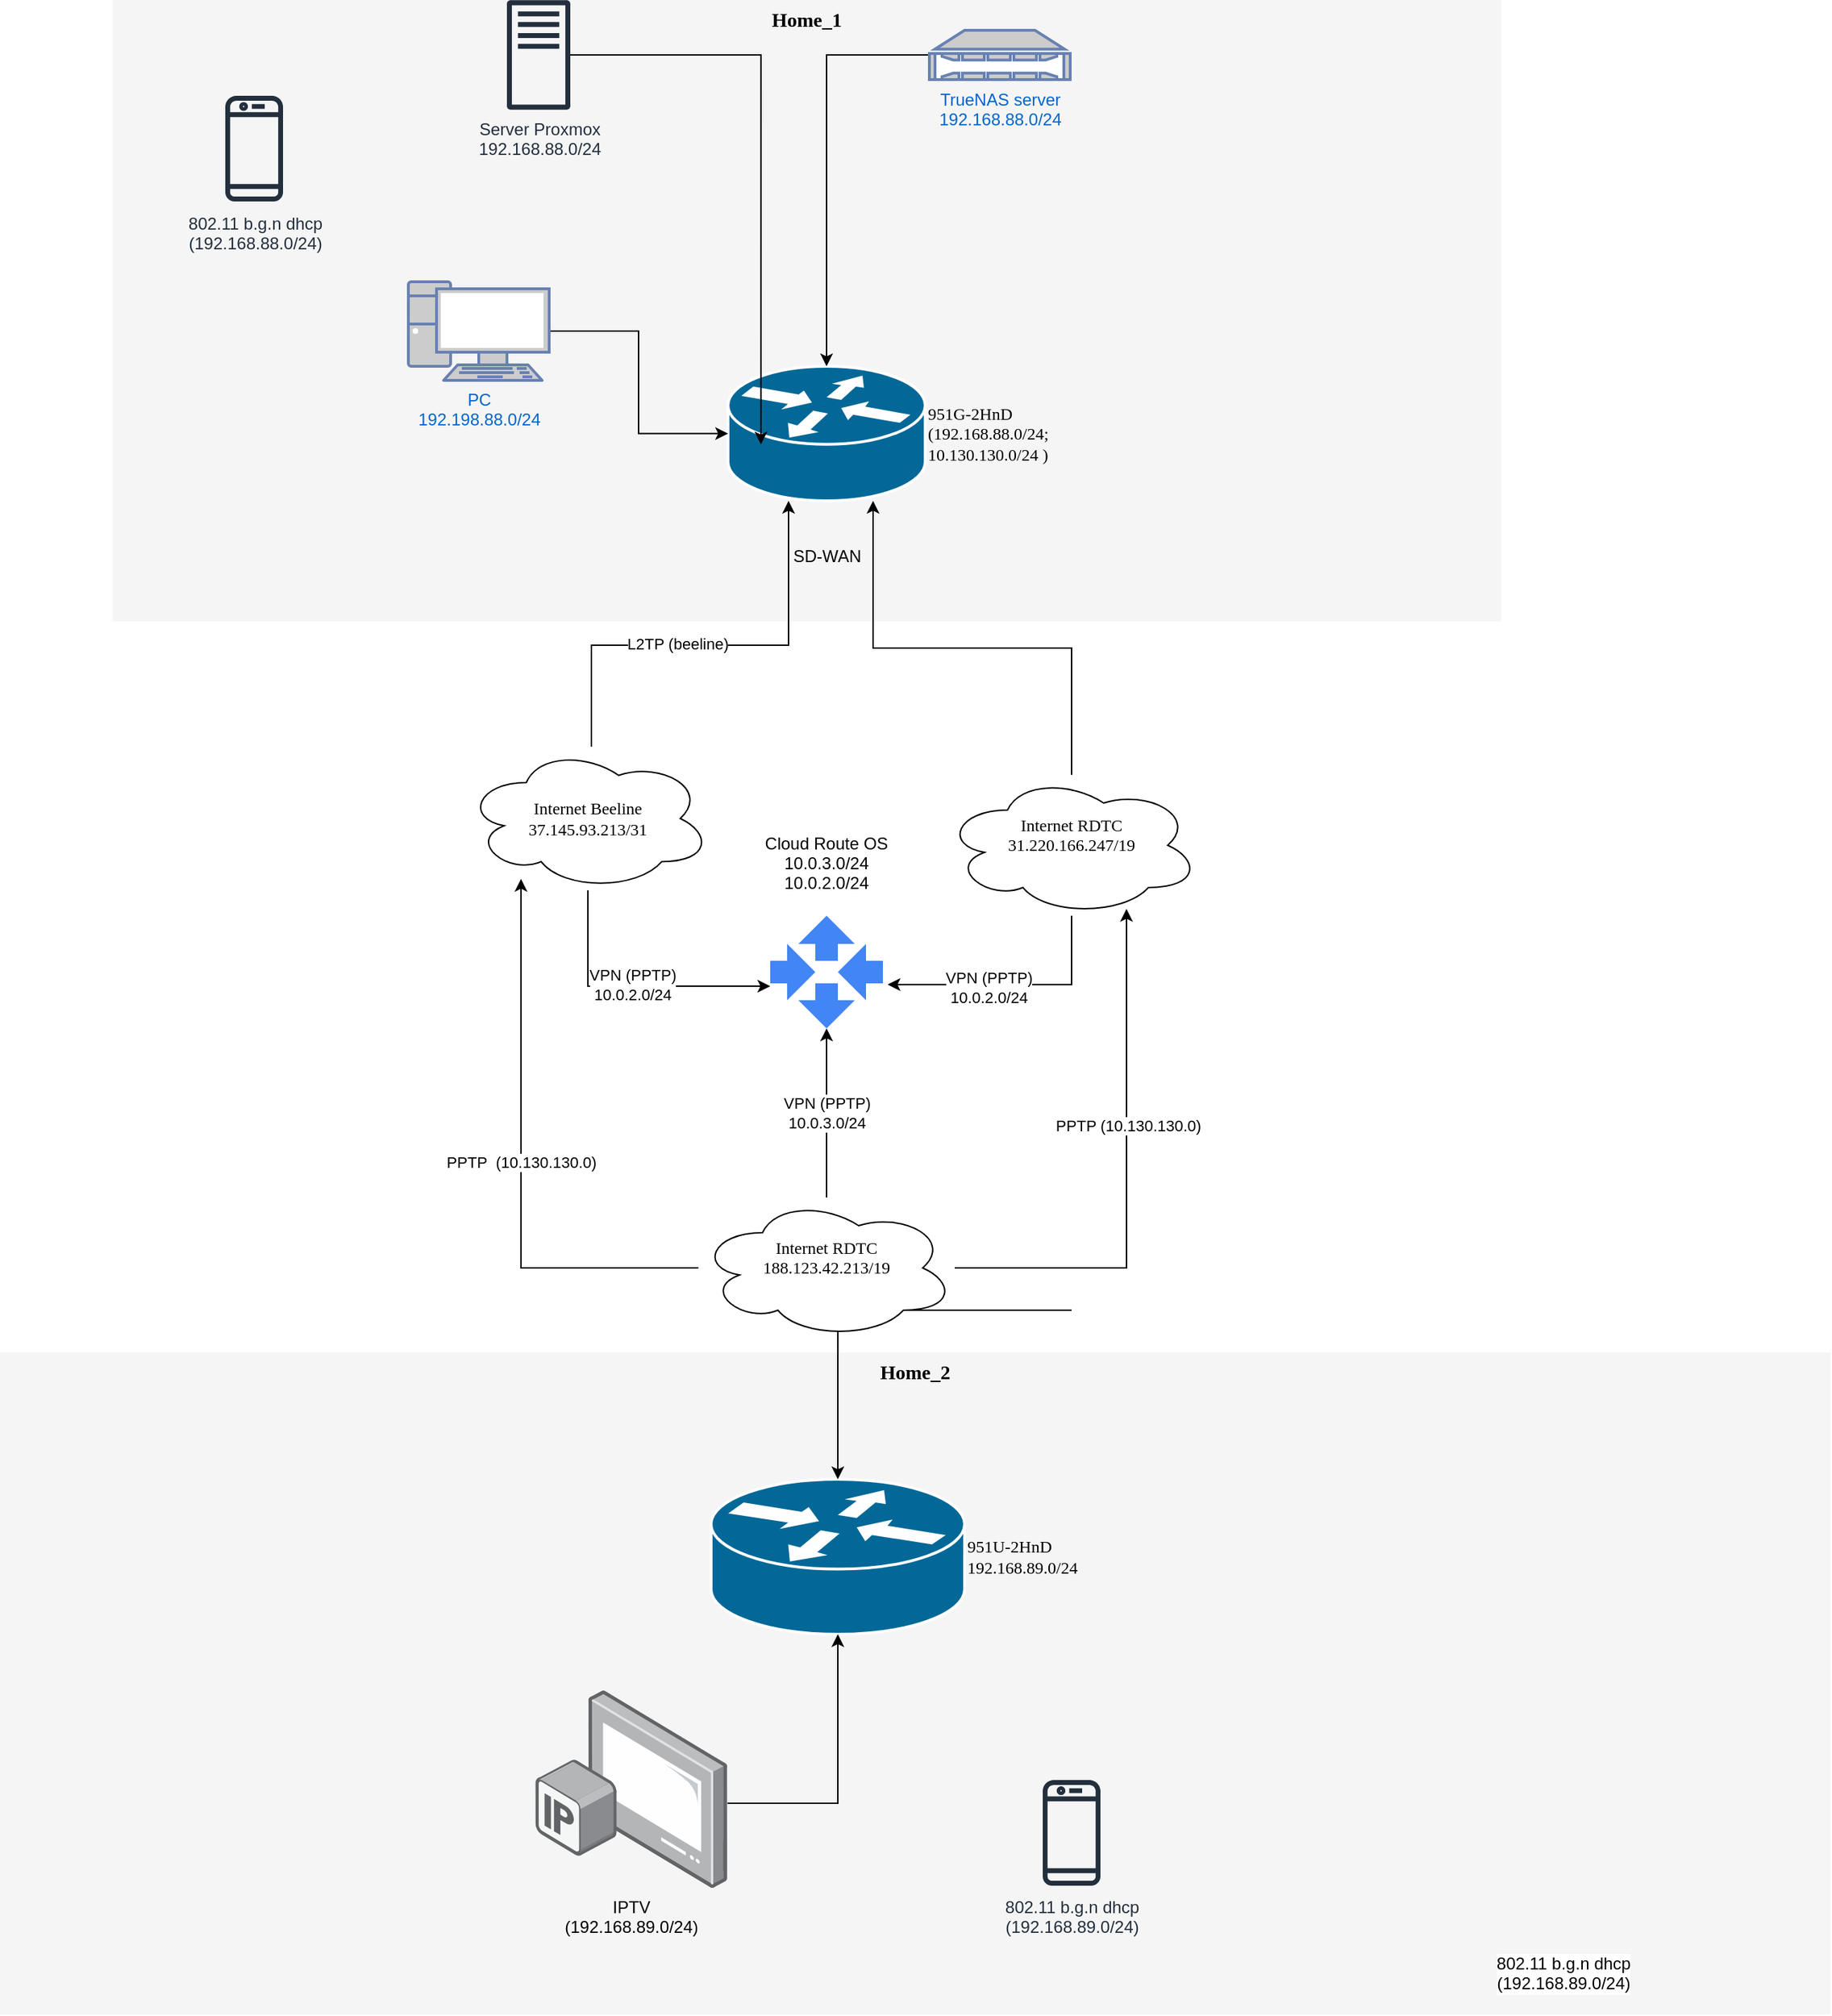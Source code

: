<mxfile version="20.6.0" type="github">
  <diagram name="Page-1" id="c37626ed-c26b-45fb-9056-f9ebc6bb27b6">
    <mxGraphModel dx="1094" dy="518" grid="1" gridSize="10" guides="1" tooltips="1" connect="1" arrows="1" fold="1" page="1" pageScale="1" pageWidth="1100" pageHeight="850" background="none" math="0" shadow="0">
      <root>
        <mxCell id="0" />
        <mxCell id="1" parent="0" />
        <mxCell id="1c7a67bf8fd3230f-83" value="Home_1" style="whiteSpace=wrap;html=1;rounded=0;shadow=0;comic=0;strokeWidth=1;fontFamily=Verdana;fontSize=14;fillColor=#f5f5f5;strokeColor=none;verticalAlign=top;fontStyle=1;align=center;" parent="1" vertex="1">
          <mxGeometry x="420" y="250" width="986" height="441" as="geometry" />
        </mxCell>
        <mxCell id="1c7a67bf8fd3230f-81" value="Home_2" style="whiteSpace=wrap;html=1;rounded=0;shadow=0;comic=0;strokeWidth=1;fontFamily=Verdana;fontSize=14;fillColor=#f5f5f5;strokeColor=none;fontStyle=1;verticalAlign=top;" parent="1" vertex="1">
          <mxGeometry x="340" y="1210" width="1300" height="470" as="geometry" />
        </mxCell>
        <mxCell id="1c7a67bf8fd3230f-47" value="&lt;div&gt;951G-2HnD &lt;br&gt;&lt;/div&gt;&lt;div&gt;(192.168.88.0/24;&lt;/div&gt;&lt;div&gt;10.130.130.0/24 )&lt;br&gt;&lt;/div&gt;" style="shape=mxgraph.cisco.routers.router;html=1;dashed=0;fillColor=#036897;strokeColor=#ffffff;strokeWidth=2;verticalLabelPosition=middle;verticalAlign=middle;rounded=0;shadow=0;comic=0;fontFamily=Verdana;fontSize=12;align=left;labelBackgroundColor=none;labelPosition=right;" parent="1" vertex="1">
          <mxGeometry x="857" y="510" width="140" height="95.5" as="geometry" />
        </mxCell>
        <mxCell id="9nUGr13jLYYh1S3SIOJ--30" style="edgeStyle=orthogonalEdgeStyle;rounded=0;orthogonalLoop=1;jettySize=auto;html=1;" edge="1" parent="1" source="9nUGr13jLYYh1S3SIOJ--1" target="1c7a67bf8fd3230f-47">
          <mxGeometry relative="1" as="geometry">
            <Array as="points">
              <mxPoint x="1101" y="710" />
              <mxPoint x="960" y="710" />
            </Array>
          </mxGeometry>
        </mxCell>
        <mxCell id="9nUGr13jLYYh1S3SIOJ--31" style="edgeStyle=orthogonalEdgeStyle;rounded=0;orthogonalLoop=1;jettySize=auto;html=1;entryX=1.042;entryY=0.611;entryDx=0;entryDy=0;entryPerimeter=0;" edge="1" parent="1" source="9nUGr13jLYYh1S3SIOJ--1" target="9nUGr13jLYYh1S3SIOJ--18">
          <mxGeometry relative="1" as="geometry">
            <Array as="points">
              <mxPoint x="1101" y="949" />
            </Array>
          </mxGeometry>
        </mxCell>
        <mxCell id="9nUGr13jLYYh1S3SIOJ--40" value="&lt;div&gt;VPN (PPTP)&lt;/div&gt;&lt;div&gt;10.0.2.0/24&lt;/div&gt;" style="edgeLabel;html=1;align=center;verticalAlign=middle;resizable=0;points=[];" vertex="1" connectable="0" parent="9nUGr13jLYYh1S3SIOJ--31">
          <mxGeometry x="0.086" y="2" relative="1" as="geometry">
            <mxPoint x="-11" as="offset" />
          </mxGeometry>
        </mxCell>
        <UserObject label="&lt;div&gt;Internet RDTC&lt;/div&gt;&lt;div&gt;31.220.166.247/19&lt;/div&gt;&lt;div&gt;&lt;br&gt;&lt;/div&gt;" id="9nUGr13jLYYh1S3SIOJ--1">
          <mxCell style="ellipse;shape=cloud;whiteSpace=wrap;html=1;rounded=0;shadow=0;comic=0;strokeWidth=1;fontFamily=Verdana;fontSize=12;" vertex="1" parent="1">
            <mxGeometry x="1010" y="800" width="182" height="100" as="geometry" />
          </mxCell>
        </UserObject>
        <mxCell id="9nUGr13jLYYh1S3SIOJ--29" style="edgeStyle=orthogonalEdgeStyle;rounded=0;orthogonalLoop=1;jettySize=auto;html=1;" edge="1" parent="1" source="9nUGr13jLYYh1S3SIOJ--2" target="1c7a67bf8fd3230f-47">
          <mxGeometry relative="1" as="geometry">
            <Array as="points">
              <mxPoint x="760" y="708" />
              <mxPoint x="900" y="708" />
            </Array>
          </mxGeometry>
        </mxCell>
        <mxCell id="9nUGr13jLYYh1S3SIOJ--60" value="L2TP (beeline)" style="edgeLabel;html=1;align=center;verticalAlign=middle;resizable=0;points=[];" vertex="1" connectable="0" parent="9nUGr13jLYYh1S3SIOJ--29">
          <mxGeometry x="-0.156" y="1" relative="1" as="geometry">
            <mxPoint as="offset" />
          </mxGeometry>
        </mxCell>
        <mxCell id="9nUGr13jLYYh1S3SIOJ--32" style="edgeStyle=orthogonalEdgeStyle;rounded=0;orthogonalLoop=1;jettySize=auto;html=1;" edge="1" parent="1" source="9nUGr13jLYYh1S3SIOJ--2" target="9nUGr13jLYYh1S3SIOJ--18">
          <mxGeometry relative="1" as="geometry">
            <Array as="points">
              <mxPoint x="758" y="950" />
            </Array>
          </mxGeometry>
        </mxCell>
        <mxCell id="9nUGr13jLYYh1S3SIOJ--39" value="&lt;div&gt;VPN (PPTP)&lt;div&gt;10.0.2.0/24&lt;/div&gt;&lt;/div&gt;" style="edgeLabel;html=1;align=center;verticalAlign=middle;resizable=0;points=[];" vertex="1" connectable="0" parent="9nUGr13jLYYh1S3SIOJ--32">
          <mxGeometry y="1" relative="1" as="geometry">
            <mxPoint as="offset" />
          </mxGeometry>
        </mxCell>
        <mxCell id="9nUGr13jLYYh1S3SIOJ--2" value="&lt;div&gt;Internet Beeline&lt;/div&gt;&lt;div&gt;37.145.93.213/31&lt;/div&gt;" style="ellipse;shape=cloud;whiteSpace=wrap;html=1;rounded=0;shadow=0;comic=0;strokeWidth=1;fontFamily=Verdana;fontSize=12;" vertex="1" parent="1">
          <mxGeometry x="670" y="780" width="175" height="102" as="geometry" />
        </mxCell>
        <mxCell id="9nUGr13jLYYh1S3SIOJ--8" style="edgeStyle=orthogonalEdgeStyle;rounded=0;orthogonalLoop=1;jettySize=auto;html=1;entryX=0.167;entryY=0.581;entryDx=0;entryDy=0;entryPerimeter=0;" edge="1" parent="1" source="9nUGr13jLYYh1S3SIOJ--7" target="1c7a67bf8fd3230f-47">
          <mxGeometry relative="1" as="geometry" />
        </mxCell>
        <mxCell id="9nUGr13jLYYh1S3SIOJ--7" value="&lt;div&gt;Server Proxmox&lt;/div&gt;&lt;div&gt;192.168.88.0/24&lt;br&gt;&lt;/div&gt;" style="sketch=0;outlineConnect=0;fontColor=#232F3E;gradientColor=none;fillColor=#232F3D;strokeColor=none;dashed=0;verticalLabelPosition=bottom;verticalAlign=top;align=center;html=1;fontSize=12;fontStyle=0;aspect=fixed;pointerEvents=1;shape=mxgraph.aws4.traditional_server;" vertex="1" parent="1">
          <mxGeometry x="700" y="250" width="45" height="78" as="geometry" />
        </mxCell>
        <mxCell id="9nUGr13jLYYh1S3SIOJ--28" style="edgeStyle=orthogonalEdgeStyle;rounded=0;orthogonalLoop=1;jettySize=auto;html=1;" edge="1" parent="1" source="9nUGr13jLYYh1S3SIOJ--9" target="1c7a67bf8fd3230f-47">
          <mxGeometry relative="1" as="geometry" />
        </mxCell>
        <mxCell id="9nUGr13jLYYh1S3SIOJ--9" value="&lt;div&gt;PC&lt;/div&gt;&lt;div&gt;192.198.88.0/24&lt;br&gt;&lt;/div&gt;" style="fontColor=#0066CC;verticalAlign=top;verticalLabelPosition=bottom;labelPosition=center;align=center;html=1;outlineConnect=0;fillColor=#CCCCCC;strokeColor=#6881B3;gradientColor=none;gradientDirection=north;strokeWidth=2;shape=mxgraph.networks.pc;" vertex="1" parent="1">
          <mxGeometry x="630" y="450" width="100" height="70" as="geometry" />
        </mxCell>
        <mxCell id="9nUGr13jLYYh1S3SIOJ--13" value="&lt;div&gt;802.11 b.g.n dhcp &lt;br&gt;&lt;/div&gt;&lt;div&gt;(192.168.88.0/24)&lt;/div&gt;" style="sketch=0;outlineConnect=0;fontColor=#232F3E;gradientColor=none;fillColor=#232F3D;strokeColor=none;dashed=0;verticalLabelPosition=bottom;verticalAlign=top;align=center;html=1;fontSize=12;fontStyle=0;aspect=fixed;pointerEvents=1;shape=mxgraph.aws4.mobile_client;" vertex="1" parent="1">
          <mxGeometry x="500" y="316.5" width="41" height="78" as="geometry" />
        </mxCell>
        <mxCell id="9nUGr13jLYYh1S3SIOJ--18" value="Cloud Route OS&#xa;10.0.3.0/24&#xa;10.0.2.0/24&#xa;" style="editableCssRules=.*;shape=image;verticalLabelPosition=top;labelBackgroundColor=#ffffff;verticalAlign=bottom;aspect=fixed;imageAspect=0;image=data:image/svg+xml,PHN2ZyB4bWxucz0iaHR0cDovL3d3dy53My5vcmcvMjAwMC9zdmciIHhtbG5zOnY9Imh0dHBzOi8vdmVjdGEuaW8vbmFubyIgd2lkdGg9IjIwIiBoZWlnaHQ9IjIwIiB2aWV3Qm94PSIwIDAgMjAgMjAiPiYjeGE7CTxzdHlsZSB0eXBlPSJ0ZXh0L2NzcyI+JiN4YTsJLnN0MHtmaWxsOiM0Mjg1ZjQ7fSYjeGE7CTwvc3R5bGU+JiN4YTsJPHBhdGggY2xhc3M9InN0MCIgZD0iTTE3IDEydjNsLTUtNSA1LTV2M2gzdjR6TTMgOEgwdjRoM3YzbDUtNS01LTV6bTkgN3YtM0g4djNINWw1IDUgNS01em0wLTEwdjNIOFY1SDVsNS01IDUgNXoiLz4mI3hhOzwvc3ZnPg==;labelPosition=center;align=center;" vertex="1" parent="1">
          <mxGeometry x="887" y="900" width="80" height="80" as="geometry" />
        </mxCell>
        <mxCell id="9nUGr13jLYYh1S3SIOJ--25" style="edgeStyle=orthogonalEdgeStyle;rounded=0;orthogonalLoop=1;jettySize=auto;html=1;entryX=0.5;entryY=0;entryDx=0;entryDy=0;entryPerimeter=0;" edge="1" parent="1" source="9nUGr13jLYYh1S3SIOJ--24" target="1c7a67bf8fd3230f-47">
          <mxGeometry relative="1" as="geometry" />
        </mxCell>
        <mxCell id="9nUGr13jLYYh1S3SIOJ--24" value="&lt;div&gt;TrueNAS server&lt;/div&gt;&lt;div&gt;192.168.88.0/24&lt;/div&gt;" style="fontColor=#0066CC;verticalAlign=top;verticalLabelPosition=bottom;labelPosition=center;align=center;html=1;outlineConnect=0;fillColor=#CCCCCC;strokeColor=#6881B3;gradientColor=none;gradientDirection=north;strokeWidth=2;shape=mxgraph.networks.nas_filer;" vertex="1" parent="1">
          <mxGeometry x="1000" y="271.5" width="100" height="35" as="geometry" />
        </mxCell>
        <mxCell id="9nUGr13jLYYh1S3SIOJ--35" value="&lt;div&gt;951U-2HnD&lt;/div&gt;&lt;div&gt;192.168.89.0/24&lt;br&gt;&lt;/div&gt;" style="shape=mxgraph.cisco.routers.router;html=1;dashed=0;fillColor=#036897;strokeColor=#ffffff;strokeWidth=2;verticalLabelPosition=middle;verticalAlign=middle;rounded=0;shadow=0;comic=0;fontFamily=Verdana;fontSize=12;labelPosition=right;align=left;" vertex="1" parent="1">
          <mxGeometry x="845" y="1300" width="180" height="110" as="geometry" />
        </mxCell>
        <mxCell id="9nUGr13jLYYh1S3SIOJ--37" style="edgeStyle=orthogonalEdgeStyle;rounded=0;orthogonalLoop=1;jettySize=auto;html=1;" edge="1" parent="1" source="9nUGr13jLYYh1S3SIOJ--36" target="9nUGr13jLYYh1S3SIOJ--35">
          <mxGeometry relative="1" as="geometry">
            <Array as="points">
              <mxPoint x="1101" y="1180" />
              <mxPoint x="1230" y="1180" />
            </Array>
          </mxGeometry>
        </mxCell>
        <mxCell id="9nUGr13jLYYh1S3SIOJ--38" style="edgeStyle=orthogonalEdgeStyle;rounded=0;orthogonalLoop=1;jettySize=auto;html=1;" edge="1" parent="1" source="9nUGr13jLYYh1S3SIOJ--36" target="9nUGr13jLYYh1S3SIOJ--18">
          <mxGeometry relative="1" as="geometry" />
        </mxCell>
        <mxCell id="9nUGr13jLYYh1S3SIOJ--41" value="&lt;div&gt;VPN (PPTP)&lt;/div&gt;&lt;div&gt;&lt;div&gt;10.0.3.0/24&lt;/div&gt;&lt;/div&gt;" style="edgeLabel;html=1;align=center;verticalAlign=middle;resizable=0;points=[];" vertex="1" connectable="0" parent="9nUGr13jLYYh1S3SIOJ--38">
          <mxGeometry x="0.297" y="3" relative="1" as="geometry">
            <mxPoint x="3" y="18" as="offset" />
          </mxGeometry>
        </mxCell>
        <mxCell id="9nUGr13jLYYh1S3SIOJ--47" value="PPTP&amp;nbsp; (10.130.130.0)" style="edgeStyle=orthogonalEdgeStyle;rounded=0;orthogonalLoop=1;jettySize=auto;html=1;" edge="1" parent="1" source="9nUGr13jLYYh1S3SIOJ--36" target="9nUGr13jLYYh1S3SIOJ--2">
          <mxGeometry relative="1" as="geometry">
            <Array as="points">
              <mxPoint x="710" y="1150" />
            </Array>
          </mxGeometry>
        </mxCell>
        <mxCell id="9nUGr13jLYYh1S3SIOJ--48" style="edgeStyle=orthogonalEdgeStyle;rounded=0;orthogonalLoop=1;jettySize=auto;html=1;" edge="1" parent="1" source="9nUGr13jLYYh1S3SIOJ--36" target="9nUGr13jLYYh1S3SIOJ--1">
          <mxGeometry relative="1" as="geometry">
            <Array as="points">
              <mxPoint x="1140" y="1150" />
            </Array>
          </mxGeometry>
        </mxCell>
        <mxCell id="9nUGr13jLYYh1S3SIOJ--49" value="PPTP (10.130.130.0)" style="edgeLabel;html=1;align=center;verticalAlign=middle;resizable=0;points=[];" vertex="1" connectable="0" parent="9nUGr13jLYYh1S3SIOJ--48">
          <mxGeometry x="0.184" y="-1" relative="1" as="geometry">
            <mxPoint as="offset" />
          </mxGeometry>
        </mxCell>
        <UserObject label="&lt;div&gt;Internet RDTC&lt;/div&gt;&lt;div&gt;188.123.42.213/19&lt;/div&gt;&lt;div&gt;&lt;br&gt;&lt;/div&gt;" id="9nUGr13jLYYh1S3SIOJ--36">
          <mxCell style="ellipse;shape=cloud;whiteSpace=wrap;html=1;rounded=0;shadow=0;comic=0;strokeWidth=1;fontFamily=Verdana;fontSize=12;" vertex="1" parent="1">
            <mxGeometry x="836" y="1100" width="182" height="100" as="geometry" />
          </mxCell>
        </UserObject>
        <mxCell id="9nUGr13jLYYh1S3SIOJ--44" value="&lt;div&gt;802.11 b.g.n dhcp &lt;br&gt;&lt;/div&gt;&lt;div&gt;(192.168.89.0/24)&lt;/div&gt;" style="sketch=0;outlineConnect=0;fontColor=#232F3E;gradientColor=none;fillColor=#232F3D;strokeColor=none;dashed=0;verticalLabelPosition=bottom;verticalAlign=top;align=center;html=1;fontSize=12;fontStyle=0;aspect=fixed;pointerEvents=1;shape=mxgraph.aws4.mobile_client;" vertex="1" parent="1">
          <mxGeometry x="1080.5" y="1512" width="41" height="78" as="geometry" />
        </mxCell>
        <mxCell id="9nUGr13jLYYh1S3SIOJ--55" style="edgeStyle=orthogonalEdgeStyle;rounded=0;orthogonalLoop=1;jettySize=auto;html=1;" edge="1" parent="1" source="9nUGr13jLYYh1S3SIOJ--52" target="9nUGr13jLYYh1S3SIOJ--35">
          <mxGeometry relative="1" as="geometry">
            <Array as="points">
              <mxPoint x="935" y="1530" />
            </Array>
          </mxGeometry>
        </mxCell>
        <mxCell id="9nUGr13jLYYh1S3SIOJ--52" value="&lt;div&gt;IPTV&lt;/div&gt;&lt;div&gt;(192.168.89.0/24)&lt;br&gt;&lt;/div&gt;" style="points=[];aspect=fixed;html=1;align=center;shadow=0;dashed=0;image;image=img/lib/allied_telesis/computer_and_terminals/IP_TV.svg;labelBackgroundColor=none;" vertex="1" parent="1">
          <mxGeometry x="720" y="1450" width="136.67" height="140" as="geometry" />
        </mxCell>
        <mxCell id="9nUGr13jLYYh1S3SIOJ--54" value="&lt;div&gt;&lt;div&gt;802.11 b.g.n dhcp &lt;br&gt;&lt;/div&gt;&lt;div&gt;(192.168.89.0/24)&lt;/div&gt;&lt;/div&gt;" style="shape=image;html=1;verticalAlign=top;verticalLabelPosition=bottom;labelBackgroundColor=#ffffff;imageAspect=0;aspect=fixed;image=https://cdn0.iconfinder.com/data/icons/devices-42/512/Laptop-128.png" vertex="1" parent="1">
          <mxGeometry x="1340" y="1410" width="220" height="220" as="geometry" />
        </mxCell>
        <mxCell id="9nUGr13jLYYh1S3SIOJ--59" value="SD-WAN" style="text;html=1;align=center;verticalAlign=middle;resizable=0;points=[];autosize=1;strokeColor=none;fillColor=none;" vertex="1" parent="1">
          <mxGeometry x="892" y="630" width="70" height="30" as="geometry" />
        </mxCell>
      </root>
    </mxGraphModel>
  </diagram>
</mxfile>
